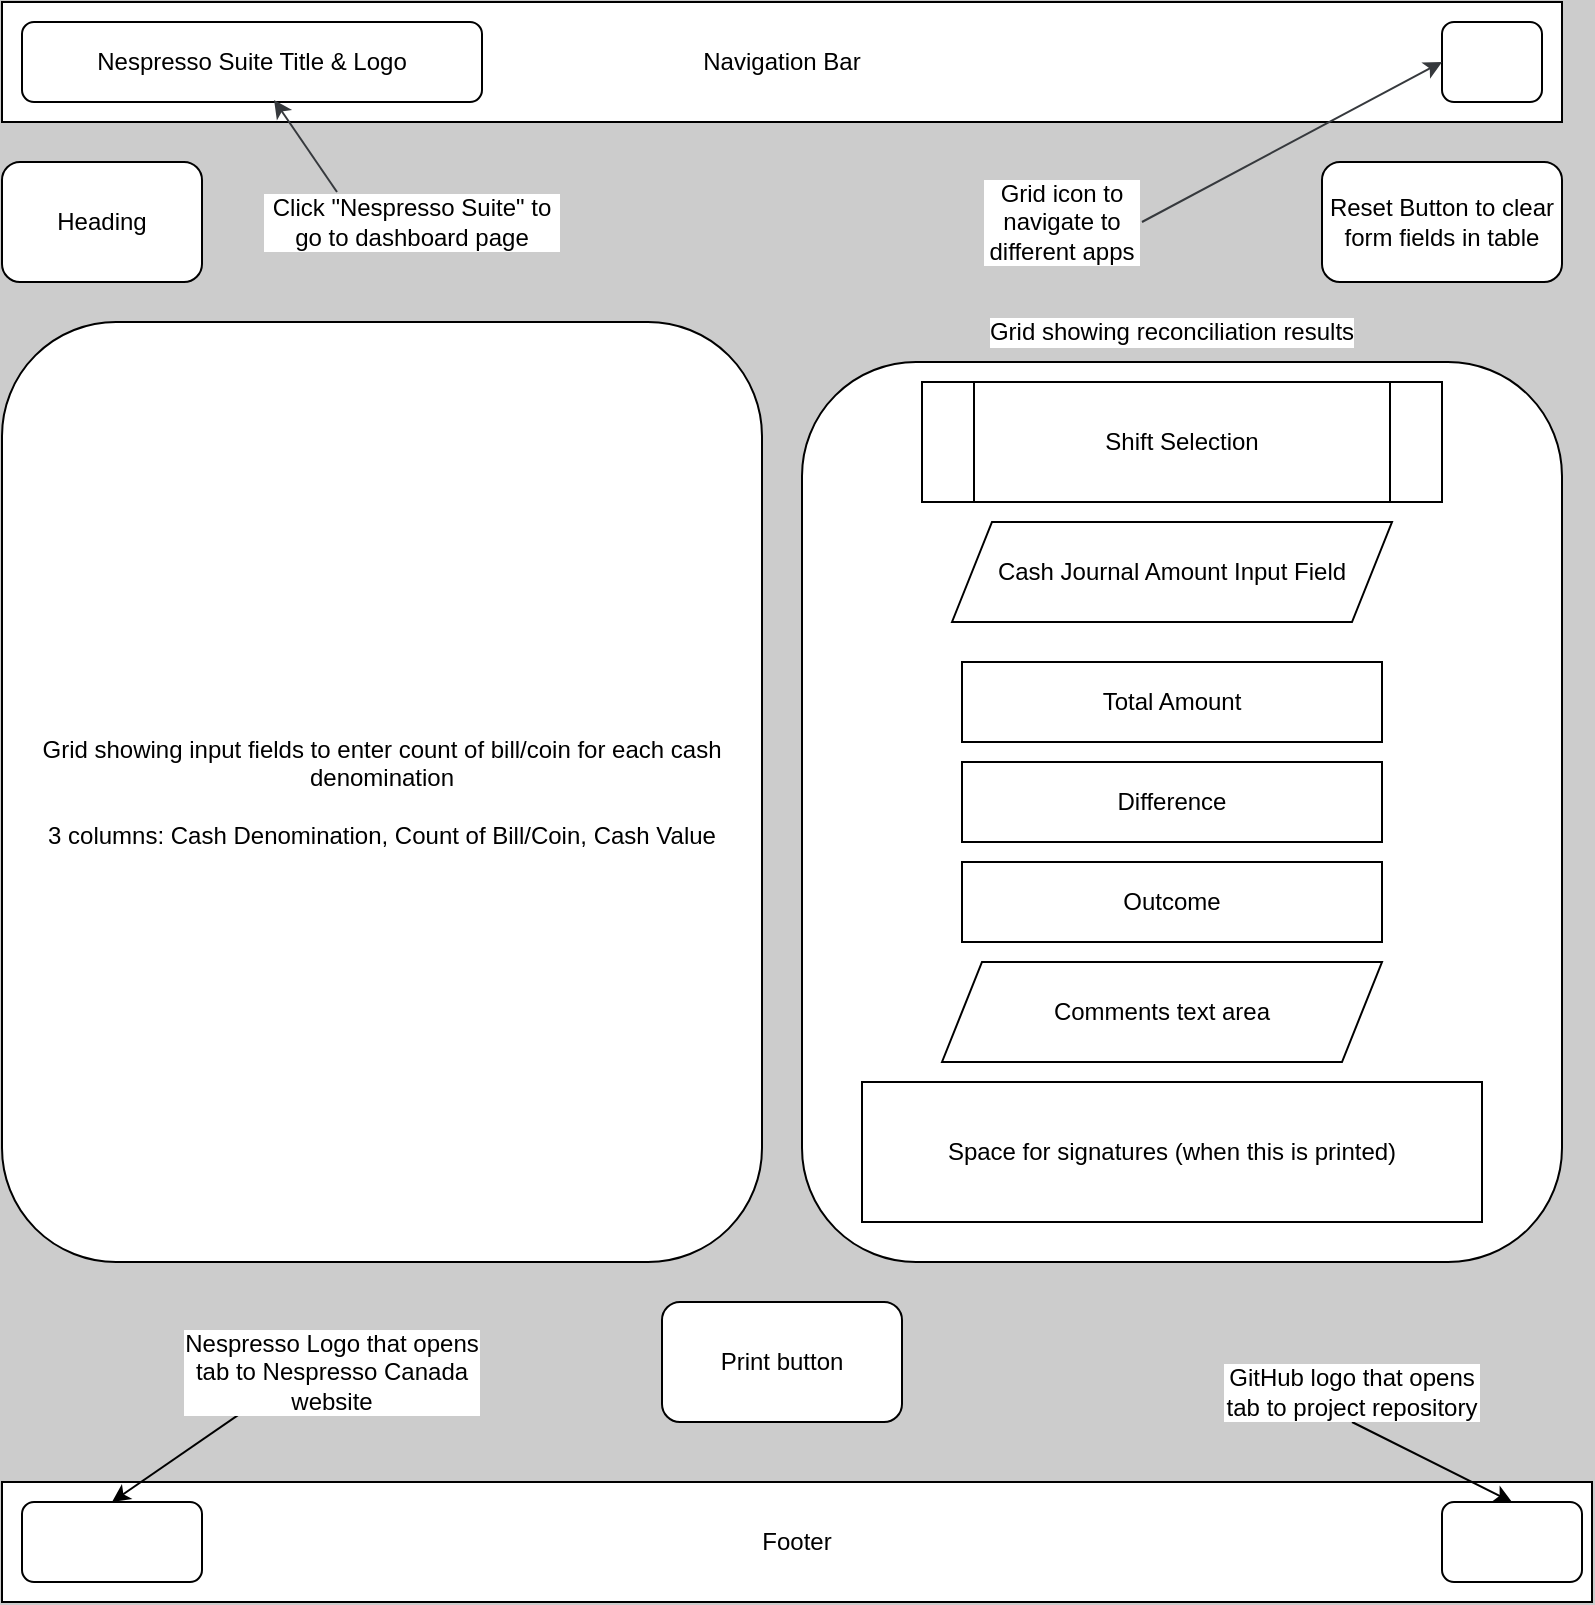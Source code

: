 <mxfile>
    <diagram id="RxPv6xupyiPjXx5Fq1Mp" name="Cash Reconciliation">
        <mxGraphModel dx="780" dy="779" grid="1" gridSize="10" guides="1" tooltips="1" connect="1" arrows="1" fold="1" page="1" pageScale="1" pageWidth="850" pageHeight="1100" background="#CCCCCC" math="0" shadow="0">
            <root>
                <mxCell id="0"/>
                <mxCell id="1" parent="0"/>
                <mxCell id="2" value="Navigation Bar" style="rounded=0;whiteSpace=wrap;html=1;" parent="1" vertex="1">
                    <mxGeometry x="20" y="20" width="780" height="60" as="geometry"/>
                </mxCell>
                <mxCell id="3" value="Footer" style="rounded=0;whiteSpace=wrap;html=1;" parent="1" vertex="1">
                    <mxGeometry x="20" y="760" width="795" height="60" as="geometry"/>
                </mxCell>
                <mxCell id="rbakoWBd-FfG9HpFcR_M-8" value="" style="rounded=1;whiteSpace=wrap;html=1;" parent="1" vertex="1">
                    <mxGeometry x="740" y="30" width="50" height="40" as="geometry"/>
                </mxCell>
                <mxCell id="rbakoWBd-FfG9HpFcR_M-9" value="Nespresso Suite Title &amp;amp; Logo" style="rounded=1;whiteSpace=wrap;html=1;" parent="1" vertex="1">
                    <mxGeometry x="30" y="30" width="230" height="40" as="geometry"/>
                </mxCell>
                <mxCell id="rbakoWBd-FfG9HpFcR_M-11" style="edgeStyle=none;html=1;exitX=1;exitY=0.5;exitDx=0;exitDy=0;entryX=0;entryY=0.5;entryDx=0;entryDy=0;labelBorderColor=#FFFFFF;textShadow=1;fillColor=#f9f7ed;strokeColor=#36393d;" parent="1" source="rbakoWBd-FfG9HpFcR_M-10" target="rbakoWBd-FfG9HpFcR_M-8" edge="1">
                    <mxGeometry relative="1" as="geometry"/>
                </mxCell>
                <mxCell id="rbakoWBd-FfG9HpFcR_M-10" value="Grid icon to navigate to different apps" style="text;html=1;align=center;verticalAlign=middle;whiteSpace=wrap;rounded=0;labelBackgroundColor=#FFFFFF;" parent="1" vertex="1">
                    <mxGeometry x="510" y="100" width="80" height="60" as="geometry"/>
                </mxCell>
                <mxCell id="rbakoWBd-FfG9HpFcR_M-12" value="Click &quot;Nespresso Suite&quot; to go to dashboard page" style="text;html=1;align=center;verticalAlign=middle;whiteSpace=wrap;rounded=0;labelBackgroundColor=#FFFFFF;" parent="1" vertex="1">
                    <mxGeometry x="150" y="115" width="150" height="30" as="geometry"/>
                </mxCell>
                <mxCell id="rbakoWBd-FfG9HpFcR_M-13" style="edgeStyle=none;html=1;exitX=0.25;exitY=0;exitDx=0;exitDy=0;entryX=0.548;entryY=0.975;entryDx=0;entryDy=0;entryPerimeter=0;labelBorderColor=#FFFFFF;textShadow=1;fillColor=#f9f7ed;strokeColor=#36393d;" parent="1" source="rbakoWBd-FfG9HpFcR_M-12" target="rbakoWBd-FfG9HpFcR_M-9" edge="1">
                    <mxGeometry relative="1" as="geometry"/>
                </mxCell>
                <mxCell id="7" value="" style="rounded=1;whiteSpace=wrap;html=1;" parent="1" vertex="1">
                    <mxGeometry x="30" y="770" width="90" height="40" as="geometry"/>
                </mxCell>
                <mxCell id="8" value="" style="rounded=1;whiteSpace=wrap;html=1;" parent="1" vertex="1">
                    <mxGeometry x="740" y="770" width="70" height="40" as="geometry"/>
                </mxCell>
                <mxCell id="10" style="edgeStyle=none;html=1;exitX=0.25;exitY=1;exitDx=0;exitDy=0;entryX=0.5;entryY=0;entryDx=0;entryDy=0;" parent="1" source="9" target="7" edge="1">
                    <mxGeometry relative="1" as="geometry"/>
                </mxCell>
                <mxCell id="9" value="Nespresso Logo that opens tab to Nespresso Canada website" style="text;html=1;align=center;verticalAlign=middle;whiteSpace=wrap;rounded=0;labelBackgroundColor=#FFFFFF;" parent="1" vertex="1">
                    <mxGeometry x="110" y="690" width="150" height="30" as="geometry"/>
                </mxCell>
                <mxCell id="12" style="edgeStyle=none;html=1;exitX=0.5;exitY=1;exitDx=0;exitDy=0;entryX=0.5;entryY=0;entryDx=0;entryDy=0;" parent="1" source="11" target="8" edge="1">
                    <mxGeometry relative="1" as="geometry"/>
                </mxCell>
                <mxCell id="11" value="GitHub logo that opens tab to project repository" style="text;html=1;align=center;verticalAlign=middle;whiteSpace=wrap;rounded=0;labelBackgroundColor=#FFFFFF;" parent="1" vertex="1">
                    <mxGeometry x="630" y="700" width="130" height="30" as="geometry"/>
                </mxCell>
                <mxCell id="15" value="Grid showing input fields to enter count of bill/coin for each cash denomination&lt;div&gt;&lt;br&gt;&lt;/div&gt;&lt;div&gt;3 columns: Cash Denomination, Count of Bill/Coin, Cash Value&lt;/div&gt;" style="rounded=1;whiteSpace=wrap;html=1;" vertex="1" parent="1">
                    <mxGeometry x="20" y="180" width="380" height="470" as="geometry"/>
                </mxCell>
                <mxCell id="16" value="" style="rounded=1;whiteSpace=wrap;html=1;" vertex="1" parent="1">
                    <mxGeometry x="420" y="200" width="380" height="450" as="geometry"/>
                </mxCell>
                <mxCell id="17" value="Grid showing reconciliation results" style="text;html=1;align=center;verticalAlign=middle;whiteSpace=wrap;rounded=0;labelBackgroundColor=default;" vertex="1" parent="1">
                    <mxGeometry x="450" y="170" width="310" height="30" as="geometry"/>
                </mxCell>
                <mxCell id="18" value="Cash Journal Amount Input Field" style="shape=parallelogram;perimeter=parallelogramPerimeter;whiteSpace=wrap;html=1;fixedSize=1;" vertex="1" parent="1">
                    <mxGeometry x="495" y="280" width="220" height="50" as="geometry"/>
                </mxCell>
                <mxCell id="20" value="Comments text area" style="shape=parallelogram;perimeter=parallelogramPerimeter;whiteSpace=wrap;html=1;fixedSize=1;" vertex="1" parent="1">
                    <mxGeometry x="490" y="500" width="220" height="50" as="geometry"/>
                </mxCell>
                <mxCell id="21" value="Total Amount" style="rounded=0;whiteSpace=wrap;html=1;" vertex="1" parent="1">
                    <mxGeometry x="500" y="350" width="210" height="40" as="geometry"/>
                </mxCell>
                <mxCell id="22" value="Difference" style="rounded=0;whiteSpace=wrap;html=1;" vertex="1" parent="1">
                    <mxGeometry x="500" y="400" width="210" height="40" as="geometry"/>
                </mxCell>
                <mxCell id="23" value="Outcome" style="rounded=0;whiteSpace=wrap;html=1;" vertex="1" parent="1">
                    <mxGeometry x="500" y="450" width="210" height="40" as="geometry"/>
                </mxCell>
                <mxCell id="24" value="Shift Selection" style="shape=process;whiteSpace=wrap;html=1;backgroundOutline=1;" vertex="1" parent="1">
                    <mxGeometry x="480" y="210" width="260" height="60" as="geometry"/>
                </mxCell>
                <mxCell id="26" value="Space for signatures (when this is printed)" style="rounded=0;whiteSpace=wrap;html=1;" vertex="1" parent="1">
                    <mxGeometry x="450" y="560" width="310" height="70" as="geometry"/>
                </mxCell>
                <mxCell id="27" value="Print button" style="rounded=1;whiteSpace=wrap;html=1;" vertex="1" parent="1">
                    <mxGeometry x="350" y="670" width="120" height="60" as="geometry"/>
                </mxCell>
                <mxCell id="28" value="Heading" style="rounded=1;whiteSpace=wrap;html=1;" vertex="1" parent="1">
                    <mxGeometry x="20" y="100" width="100" height="60" as="geometry"/>
                </mxCell>
                <mxCell id="29" value="Reset Button to clear form fields in table" style="rounded=1;whiteSpace=wrap;html=1;" vertex="1" parent="1">
                    <mxGeometry x="680" y="100" width="120" height="60" as="geometry"/>
                </mxCell>
            </root>
        </mxGraphModel>
    </diagram>
</mxfile>